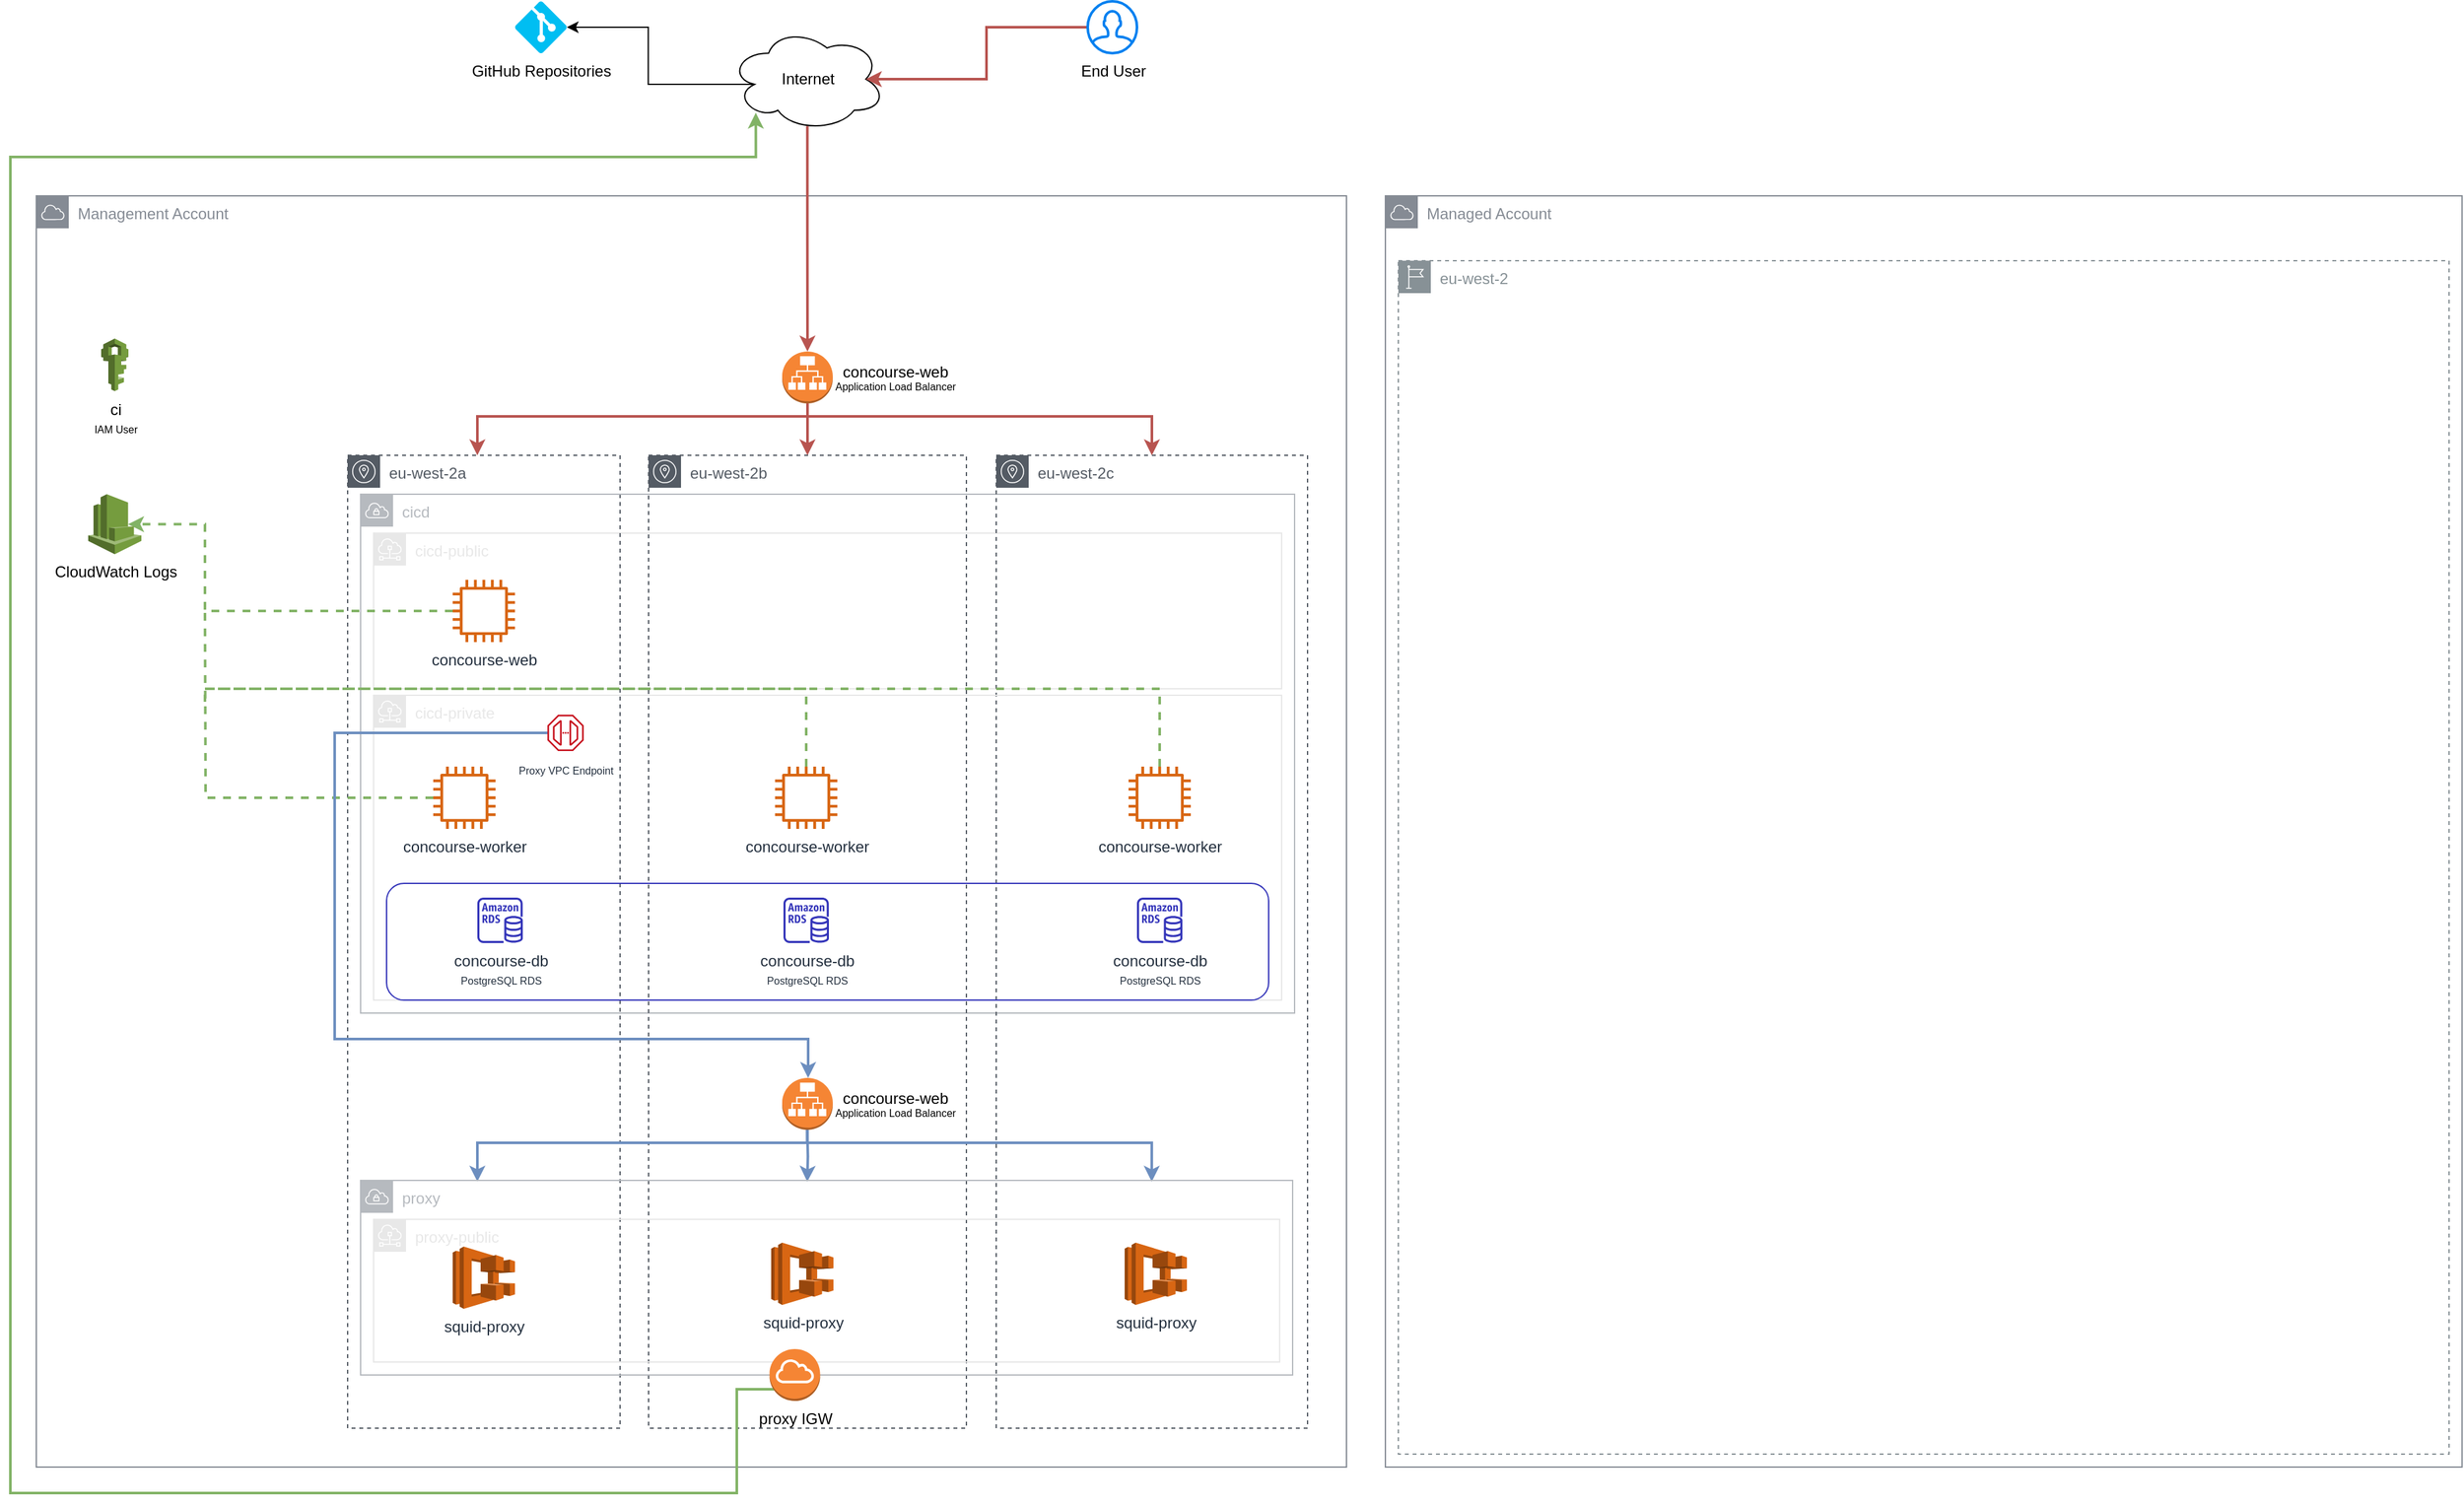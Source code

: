 <mxfile version="14.6.3" type="device"><diagram id="gEfkdnxPT3Gz775ZsxNj" name="Page-1"><mxGraphModel dx="3446" dy="1682" grid="1" gridSize="10" guides="1" tooltips="1" connect="1" arrows="1" fold="1" page="1" pageScale="1" pageWidth="850" pageHeight="1100" math="0" shadow="0"><root><mxCell id="0"/><mxCell id="1" parent="0"/><mxCell id="18" value="cicd-public" style="outlineConnect=0;gradientColor=none;html=1;whiteSpace=wrap;fontSize=12;fontStyle=0;shape=mxgraph.aws4.group;grIcon=mxgraph.aws4.group_subnet;strokeColor=#E8E8E8;fillColor=none;verticalAlign=top;align=left;spacingLeft=30;fontColor=#E8E8E8;dashed=0;" parent="1" vertex="1"><mxGeometry x="-560" y="420" width="700" height="120" as="geometry"/></mxCell><mxCell id="4" value="Management Account" style="outlineConnect=0;gradientColor=none;html=1;whiteSpace=wrap;fontSize=12;fontStyle=0;shape=mxgraph.aws4.group;grIcon=mxgraph.aws4.group_aws_cloud;strokeColor=#858B94;fillColor=none;verticalAlign=top;align=left;spacingLeft=30;fontColor=#858B94;dashed=0;" parent="1" vertex="1"><mxGeometry x="-820" y="160" width="1010" height="980" as="geometry"/></mxCell><mxCell id="12" value="eu-west-2a" style="outlineConnect=0;gradientColor=none;html=1;whiteSpace=wrap;fontSize=12;fontStyle=0;shape=mxgraph.aws4.group;grIcon=mxgraph.aws4.group_availability_zone;strokeColor=#545B64;fillColor=none;verticalAlign=top;align=left;spacingLeft=30;fontColor=#545B64;dashed=1;" parent="1" vertex="1"><mxGeometry x="-580" y="360" width="210" height="750" as="geometry"/></mxCell><mxCell id="17" value="cicd" style="outlineConnect=0;gradientColor=none;html=1;whiteSpace=wrap;fontSize=12;fontStyle=0;shape=mxgraph.aws4.group;grIcon=mxgraph.aws4.group_vpc;strokeColor=#B6BABF;fillColor=none;verticalAlign=top;align=left;spacingLeft=30;fontColor=#B6BABF;dashed=0;" parent="1" vertex="1"><mxGeometry x="-570" y="390" width="720" height="400" as="geometry"/></mxCell><mxCell id="53" style="edgeStyle=orthogonalEdgeStyle;rounded=0;orthogonalLoop=1;jettySize=auto;html=1;fillColor=#f8cecc;strokeColor=#b85450;strokeWidth=2;" parent="1" source="7" target="13" edge="1"><mxGeometry relative="1" as="geometry"><Array as="points"><mxPoint x="-225" y="330"/><mxPoint x="40" y="330"/></Array></mxGeometry></mxCell><mxCell id="54" style="edgeStyle=orthogonalEdgeStyle;rounded=0;orthogonalLoop=1;jettySize=auto;html=1;fillColor=#f8cecc;strokeColor=#b85450;strokeWidth=2;" parent="1" source="7" target="12" edge="1"><mxGeometry relative="1" as="geometry"><Array as="points"><mxPoint x="-225" y="330"/><mxPoint x="-480" y="330"/></Array><mxPoint x="-480" y="330" as="targetPoint"/></mxGeometry></mxCell><mxCell id="68" style="edgeStyle=orthogonalEdgeStyle;rounded=0;orthogonalLoop=1;jettySize=auto;html=1;strokeWidth=2;fillColor=#f8cecc;strokeColor=#b85450;" parent="1" source="7" target="14" edge="1"><mxGeometry relative="1" as="geometry"/></mxCell><mxCell id="7" value="&lt;div style=&quot;text-align: center&quot;&gt;&lt;span&gt;concourse-web&lt;/span&gt;&lt;/div&gt;&lt;font style=&quot;font-size: 8px&quot;&gt;&lt;div style=&quot;text-align: center&quot;&gt;&lt;span&gt;Application Load Balancer&lt;/span&gt;&lt;/div&gt;&lt;/font&gt;" style="outlineConnect=0;dashed=0;verticalLabelPosition=middle;verticalAlign=middle;align=left;html=1;shape=mxgraph.aws3.application_load_balancer;fillColor=#F58534;gradientColor=none;labelPosition=right;" parent="1" vertex="1"><mxGeometry x="-245" y="280" width="39" height="40" as="geometry"/></mxCell><mxCell id="13" value="eu-west-2c" style="outlineConnect=0;gradientColor=none;html=1;whiteSpace=wrap;fontSize=12;fontStyle=0;shape=mxgraph.aws4.group;grIcon=mxgraph.aws4.group_availability_zone;strokeColor=#545B64;fillColor=none;verticalAlign=top;align=left;spacingLeft=30;fontColor=#545B64;dashed=1;" parent="1" vertex="1"><mxGeometry x="-80" y="360" width="240" height="750" as="geometry"/></mxCell><mxCell id="14" value="eu-west-2b" style="outlineConnect=0;gradientColor=none;html=1;whiteSpace=wrap;fontSize=12;fontStyle=0;shape=mxgraph.aws4.group;grIcon=mxgraph.aws4.group_availability_zone;strokeColor=#545B64;fillColor=none;verticalAlign=top;align=left;spacingLeft=30;fontColor=#545B64;dashed=1;" parent="1" vertex="1"><mxGeometry x="-348" y="360" width="245" height="750" as="geometry"/></mxCell><mxCell id="16" value="GitHub Repositories" style="verticalLabelPosition=bottom;html=1;verticalAlign=top;align=center;strokeColor=none;fillColor=#00BEF2;shape=mxgraph.azure.git_repository;" parent="1" vertex="1"><mxGeometry x="-451" y="10" width="40" height="40" as="geometry"/></mxCell><mxCell id="19" value="cicd-private&lt;br&gt;" style="outlineConnect=0;gradientColor=none;html=1;whiteSpace=wrap;fontSize=12;fontStyle=0;shape=mxgraph.aws4.group;grIcon=mxgraph.aws4.group_subnet;strokeColor=#E8E8E8;fillColor=none;verticalAlign=top;align=left;spacingLeft=30;fontColor=#E8E8E8;dashed=0;" parent="1" vertex="1"><mxGeometry x="-560" y="545" width="700" height="235" as="geometry"/></mxCell><mxCell id="24" value="" style="rounded=1;whiteSpace=wrap;html=1;fillColor=none;glass=0;strokeColor=#3334B9;" parent="1" vertex="1"><mxGeometry x="-550" y="690" width="680" height="90" as="geometry"/></mxCell><mxCell id="20" value="concourse-db&lt;br&gt;&lt;font style=&quot;font-size: 8px&quot;&gt;PostgreSQL RDS&lt;/font&gt;" style="outlineConnect=0;fontColor=#232F3E;gradientColor=none;fillColor=#3334B9;strokeColor=none;dashed=0;verticalLabelPosition=bottom;verticalAlign=top;align=center;html=1;fontSize=12;fontStyle=0;aspect=fixed;pointerEvents=1;shape=mxgraph.aws4.rds_instance;" parent="1" vertex="1"><mxGeometry x="-480" y="701" width="35" height="35" as="geometry"/></mxCell><mxCell id="89" style="edgeStyle=orthogonalEdgeStyle;rounded=0;orthogonalLoop=1;jettySize=auto;html=1;entryX=0.75;entryY=0.5;entryDx=0;entryDy=0;entryPerimeter=0;strokeWidth=2;dashed=1;fillColor=#d5e8d4;strokeColor=#82b366;" parent="1" source="26" target="88" edge="1"><mxGeometry relative="1" as="geometry"><Array as="points"><mxPoint x="-690" y="480"/><mxPoint x="-690" y="413"/></Array></mxGeometry></mxCell><mxCell id="26" value="concourse-web" style="outlineConnect=0;fontColor=#232F3E;gradientColor=none;fillColor=#D86613;strokeColor=none;dashed=0;verticalLabelPosition=bottom;verticalAlign=top;align=center;html=1;fontSize=12;fontStyle=0;aspect=fixed;pointerEvents=1;shape=mxgraph.aws4.instance2;rounded=1;glass=0;" parent="1" vertex="1"><mxGeometry x="-499" y="456" width="48" height="48" as="geometry"/></mxCell><mxCell id="91" style="edgeStyle=orthogonalEdgeStyle;rounded=0;orthogonalLoop=1;jettySize=auto;html=1;dashed=1;strokeWidth=2;fillColor=#d5e8d4;strokeColor=#82b366;endArrow=none;endFill=0;" parent="1" source="37" edge="1"><mxGeometry relative="1" as="geometry"><mxPoint x="-690" y="480" as="targetPoint"/></mxGeometry></mxCell><mxCell id="37" value="concourse-worker" style="outlineConnect=0;fontColor=#232F3E;gradientColor=none;fillColor=#D86613;strokeColor=none;dashed=0;verticalLabelPosition=bottom;verticalAlign=top;align=center;html=1;fontSize=12;fontStyle=0;aspect=fixed;pointerEvents=1;shape=mxgraph.aws4.instance2;rounded=1;glass=0;" parent="1" vertex="1"><mxGeometry x="-514" y="600" width="48" height="48" as="geometry"/></mxCell><mxCell id="100" style="edgeStyle=orthogonalEdgeStyle;rounded=0;orthogonalLoop=1;jettySize=auto;html=1;dashed=1;startSize=6;endArrow=none;endFill=0;strokeWidth=2;fillColor=#d5e8d4;strokeColor=#82b366;" parent="1" source="38" edge="1"><mxGeometry relative="1" as="geometry"><mxPoint x="-690" y="540" as="targetPoint"/><Array as="points"><mxPoint x="46" y="540"/></Array></mxGeometry></mxCell><mxCell id="38" value="concourse-worker" style="outlineConnect=0;fontColor=#232F3E;gradientColor=none;fillColor=#D86613;strokeColor=none;dashed=0;verticalLabelPosition=bottom;verticalAlign=top;align=center;html=1;fontSize=12;fontStyle=0;aspect=fixed;pointerEvents=1;shape=mxgraph.aws4.instance2;rounded=1;glass=0;" parent="1" vertex="1"><mxGeometry x="22" y="600" width="48" height="48" as="geometry"/></mxCell><mxCell id="97" style="edgeStyle=orthogonalEdgeStyle;rounded=0;orthogonalLoop=1;jettySize=auto;html=1;startSize=6;endArrow=none;endFill=0;strokeWidth=2;dashed=1;fillColor=#d5e8d4;strokeColor=#82b366;" parent="1" source="39" edge="1"><mxGeometry relative="1" as="geometry"><mxPoint x="-690" y="550" as="targetPoint"/><Array as="points"><mxPoint x="-226" y="540"/><mxPoint x="-690" y="540"/></Array></mxGeometry></mxCell><mxCell id="39" value="concourse-worker" style="outlineConnect=0;fontColor=#232F3E;gradientColor=none;fillColor=#D86613;strokeColor=none;dashed=0;verticalLabelPosition=bottom;verticalAlign=top;align=center;html=1;fontSize=12;fontStyle=0;aspect=fixed;pointerEvents=1;shape=mxgraph.aws4.instance2;rounded=1;glass=0;" parent="1" vertex="1"><mxGeometry x="-250.5" y="600" width="48" height="48" as="geometry"/></mxCell><mxCell id="77" style="edgeStyle=orthogonalEdgeStyle;rounded=0;orthogonalLoop=1;jettySize=auto;html=1;strokeWidth=2;fillColor=#dae8fc;strokeColor=#6c8ebf;" parent="1" source="41" target="70" edge="1"><mxGeometry relative="1" as="geometry"><Array as="points"><mxPoint x="-590" y="574"/><mxPoint x="-590" y="810"/><mxPoint x="-225" y="810"/></Array></mxGeometry></mxCell><mxCell id="41" value="&lt;font style=&quot;font-size: 8px&quot;&gt;Proxy VPC Endpoint&lt;/font&gt;" style="outlineConnect=0;fontColor=#232F3E;gradientColor=none;fillColor=#C7131F;strokeColor=none;dashed=0;verticalLabelPosition=bottom;verticalAlign=top;align=center;html=1;fontSize=12;fontStyle=0;aspect=fixed;shape=mxgraph.aws4.endpoint;rounded=1;glass=0;" parent="1" vertex="1"><mxGeometry x="-426" y="560" width="28" height="28" as="geometry"/></mxCell><mxCell id="55" value="concourse-db&lt;br&gt;&lt;font style=&quot;font-size: 8px&quot;&gt;PostgreSQL RDS&lt;/font&gt;" style="outlineConnect=0;fontColor=#232F3E;gradientColor=none;fillColor=#3334B9;strokeColor=none;dashed=0;verticalLabelPosition=bottom;verticalAlign=top;align=center;html=1;fontSize=12;fontStyle=0;aspect=fixed;pointerEvents=1;shape=mxgraph.aws4.rds_instance;" parent="1" vertex="1"><mxGeometry x="28.5" y="701" width="35" height="35" as="geometry"/></mxCell><mxCell id="56" value="concourse-db&lt;br&gt;&lt;font style=&quot;font-size: 8px&quot;&gt;PostgreSQL RDS&lt;/font&gt;" style="outlineConnect=0;fontColor=#232F3E;gradientColor=none;fillColor=#3334B9;strokeColor=none;dashed=0;verticalLabelPosition=bottom;verticalAlign=top;align=center;html=1;fontSize=12;fontStyle=0;aspect=fixed;pointerEvents=1;shape=mxgraph.aws4.rds_instance;" parent="1" vertex="1"><mxGeometry x="-244" y="701" width="35" height="35" as="geometry"/></mxCell><mxCell id="60" style="edgeStyle=orthogonalEdgeStyle;rounded=0;orthogonalLoop=1;jettySize=auto;html=1;entryX=1;entryY=0.5;entryDx=0;entryDy=0;entryPerimeter=0;exitX=0.16;exitY=0.55;exitDx=0;exitDy=0;exitPerimeter=0;" parent="1" source="58" target="16" edge="1"><mxGeometry relative="1" as="geometry"/></mxCell><mxCell id="65" style="edgeStyle=orthogonalEdgeStyle;rounded=0;orthogonalLoop=1;jettySize=auto;html=1;strokeWidth=2;fillColor=#f8cecc;strokeColor=#b85450;exitX=0.499;exitY=0.951;exitDx=0;exitDy=0;exitPerimeter=0;" parent="1" source="58" target="7" edge="1"><mxGeometry relative="1" as="geometry"/></mxCell><mxCell id="58" value="Internet" style="ellipse;shape=cloud;whiteSpace=wrap;html=1;" parent="1" vertex="1"><mxGeometry x="-285.5" y="30" width="120" height="80" as="geometry"/></mxCell><mxCell id="62" style="edgeStyle=orthogonalEdgeStyle;rounded=0;orthogonalLoop=1;jettySize=auto;html=1;entryX=0.875;entryY=0.5;entryDx=0;entryDy=0;entryPerimeter=0;strokeWidth=2;fillColor=#f8cecc;strokeColor=#b85450;" parent="1" source="61" target="58" edge="1"><mxGeometry relative="1" as="geometry"/></mxCell><mxCell id="61" value="End User" style="html=1;verticalLabelPosition=bottom;align=center;labelBackgroundColor=#ffffff;verticalAlign=top;strokeWidth=2;strokeColor=#0080F0;shadow=0;dashed=0;shape=mxgraph.ios7.icons.user;" parent="1" vertex="1"><mxGeometry x="-9.5" y="10" width="38" height="40" as="geometry"/></mxCell><mxCell id="63" style="edgeStyle=orthogonalEdgeStyle;rounded=0;orthogonalLoop=1;jettySize=auto;html=1;fillColor=#d5e8d4;strokeColor=#82b366;strokeWidth=2;entryX=0.168;entryY=0.824;entryDx=0;entryDy=0;entryPerimeter=0;" parent="1" source="49" target="58" edge="1"><mxGeometry relative="1" as="geometry"><mxPoint x="-265" y="1150.952" as="sourcePoint"/><mxPoint x="-250" y="110" as="targetPoint"/><Array as="points"><mxPoint x="-280" y="1080"/><mxPoint x="-280" y="1160"/><mxPoint x="-840" y="1160"/><mxPoint x="-840" y="130"/><mxPoint x="-265" y="130"/></Array></mxGeometry></mxCell><mxCell id="70" value="&lt;div style=&quot;text-align: center&quot;&gt;&lt;span&gt;concourse-web&lt;/span&gt;&lt;/div&gt;&lt;font style=&quot;font-size: 8px&quot;&gt;&lt;div style=&quot;text-align: center&quot;&gt;&lt;span&gt;Application Load Balancer&lt;/span&gt;&lt;/div&gt;&lt;/font&gt;" style="outlineConnect=0;dashed=0;verticalLabelPosition=middle;verticalAlign=middle;align=left;html=1;shape=mxgraph.aws3.application_load_balancer;fillColor=#F58534;gradientColor=none;labelPosition=right;" parent="1" vertex="1"><mxGeometry x="-245" y="840" width="39" height="40" as="geometry"/></mxCell><mxCell id="73" style="edgeStyle=orthogonalEdgeStyle;rounded=0;orthogonalLoop=1;jettySize=auto;html=1;fillColor=#dae8fc;strokeColor=#6c8ebf;strokeWidth=2;" parent="1" edge="1"><mxGeometry relative="1" as="geometry"><Array as="points"><mxPoint x="-225.18" y="890"/><mxPoint x="39.82" y="890"/></Array><mxPoint x="-225.651" y="880" as="sourcePoint"/><mxPoint x="39.879" y="920" as="targetPoint"/></mxGeometry></mxCell><mxCell id="74" style="edgeStyle=orthogonalEdgeStyle;rounded=0;orthogonalLoop=1;jettySize=auto;html=1;entryX=0.193;entryY=0.204;entryDx=0;entryDy=0;entryPerimeter=0;fillColor=#dae8fc;strokeColor=#6c8ebf;strokeWidth=2;" parent="1" edge="1"><mxGeometry relative="1" as="geometry"><Array as="points"><mxPoint x="-225.18" y="890"/><mxPoint x="-480.18" y="890"/></Array><mxPoint x="-225.651" y="880" as="sourcePoint"/><mxPoint x="-479.99" y="919.92" as="targetPoint"/></mxGeometry></mxCell><mxCell id="75" style="edgeStyle=orthogonalEdgeStyle;rounded=0;orthogonalLoop=1;jettySize=auto;html=1;strokeWidth=2;fillColor=#dae8fc;strokeColor=#6c8ebf;" parent="1" edge="1"><mxGeometry relative="1" as="geometry"><mxPoint x="-225.68" y="880" as="sourcePoint"/><mxPoint x="-225.68" y="920" as="targetPoint"/></mxGeometry></mxCell><mxCell id="80" value="Managed Account" style="outlineConnect=0;gradientColor=none;html=1;whiteSpace=wrap;fontSize=12;fontStyle=0;shape=mxgraph.aws4.group;grIcon=mxgraph.aws4.group_aws_cloud;strokeColor=#858B94;fillColor=none;verticalAlign=top;align=left;spacingLeft=30;fontColor=#858B94;dashed=0;" parent="1" vertex="1"><mxGeometry x="220" y="160" width="830" height="980" as="geometry"/></mxCell><mxCell id="81" value="eu-west-2" style="outlineConnect=0;gradientColor=none;html=1;whiteSpace=wrap;fontSize=12;fontStyle=0;shape=mxgraph.aws4.group;grIcon=mxgraph.aws4.group_region;strokeColor=#879196;fillColor=none;verticalAlign=top;align=left;spacingLeft=30;fontColor=#879196;dashed=1;" parent="1" vertex="1"><mxGeometry x="230" y="210" width="810" height="920" as="geometry"/></mxCell><mxCell id="84" value="ci&lt;br&gt;&lt;font style=&quot;font-size: 8px&quot;&gt;IAM User&lt;/font&gt;" style="outlineConnect=0;dashed=0;verticalLabelPosition=bottom;verticalAlign=top;align=center;html=1;shape=mxgraph.aws3.iam;fillColor=#759C3E;gradientColor=none;aspect=fixed;" parent="1" vertex="1"><mxGeometry x="-770" y="270" width="21" height="40.5" as="geometry"/></mxCell><mxCell id="88" value="CloudWatch Logs" style="outlineConnect=0;dashed=0;verticalLabelPosition=bottom;verticalAlign=top;align=center;html=1;shape=mxgraph.aws3.cloudwatch;fillColor=#759C3E;gradientColor=none;aspect=fixed;" parent="1" vertex="1"><mxGeometry x="-780" y="390" width="41" height="46.22" as="geometry"/></mxCell><mxCell id="94" value="" style="endArrow=none;html=1;strokeWidth=2;fillColor=#d5e8d4;strokeColor=#82b366;startSize=6;" parent="1" edge="1"><mxGeometry width="50" height="50" relative="1" as="geometry"><mxPoint x="-260" y="1080" as="sourcePoint"/><mxPoint x="-230" y="1080" as="targetPoint"/></mxGeometry></mxCell><mxCell id="72" value="" style="group" parent="1" vertex="1" connectable="0"><mxGeometry x="-570" y="919" width="718.5" height="170" as="geometry"/></mxCell><mxCell id="43" value="proxy" style="outlineConnect=0;gradientColor=none;html=1;whiteSpace=wrap;fontSize=12;fontStyle=0;shape=mxgraph.aws4.group;grIcon=mxgraph.aws4.group_vpc;strokeColor=#B6BABF;fillColor=none;verticalAlign=top;align=left;spacingLeft=30;fontColor=#B6BABF;dashed=0;" parent="72" vertex="1"><mxGeometry width="718.5" height="150" as="geometry"/></mxCell><mxCell id="44" value="proxy-public&lt;br&gt;" style="outlineConnect=0;gradientColor=none;html=1;whiteSpace=wrap;fontSize=12;fontStyle=0;shape=mxgraph.aws4.group;grIcon=mxgraph.aws4.group_subnet;strokeColor=#E8E8E8;fillColor=none;verticalAlign=top;align=left;spacingLeft=30;fontColor=#E8E8E8;dashed=0;" parent="72" vertex="1"><mxGeometry x="10" y="30" width="698.5" height="110" as="geometry"/></mxCell><mxCell id="45" value="squid-proxy" style="outlineConnect=0;dashed=0;verticalLabelPosition=bottom;verticalAlign=top;align=center;html=1;shape=mxgraph.aws3.ecs;fillColor=#D86613;gradientColor=none;fontFamily=Helvetica;fontSize=12;fontColor=#232F3E;" parent="72" vertex="1"><mxGeometry x="71" y="51" width="48" height="48" as="geometry"/></mxCell><mxCell id="46" value="squid-proxy" style="outlineConnect=0;dashed=0;verticalLabelPosition=bottom;verticalAlign=top;align=center;html=1;shape=mxgraph.aws3.ecs;fillColor=#D86613;gradientColor=none;fontFamily=Helvetica;fontSize=12;fontColor=#232F3E;" parent="72" vertex="1"><mxGeometry x="589" y="48" width="48" height="48" as="geometry"/></mxCell><mxCell id="47" value="squid-proxy" style="outlineConnect=0;dashed=0;verticalLabelPosition=bottom;verticalAlign=top;align=center;html=1;shape=mxgraph.aws3.ecs;fillColor=#D86613;gradientColor=none;fontFamily=Helvetica;fontSize=12;fontColor=#232F3E;" parent="72" vertex="1"><mxGeometry x="316.5" y="48" width="48" height="48" as="geometry"/></mxCell><mxCell id="49" value="proxy IGW" style="outlineConnect=0;dashed=0;verticalLabelPosition=bottom;verticalAlign=top;align=center;html=1;shape=mxgraph.aws3.internet_gateway;fillColor=#F58534;gradientColor=none;rounded=1;glass=0;strokeColor=#3334B9;" parent="72" vertex="1"><mxGeometry x="315.25" y="130" width="39" height="40" as="geometry"/></mxCell></root></mxGraphModel></diagram></mxfile>